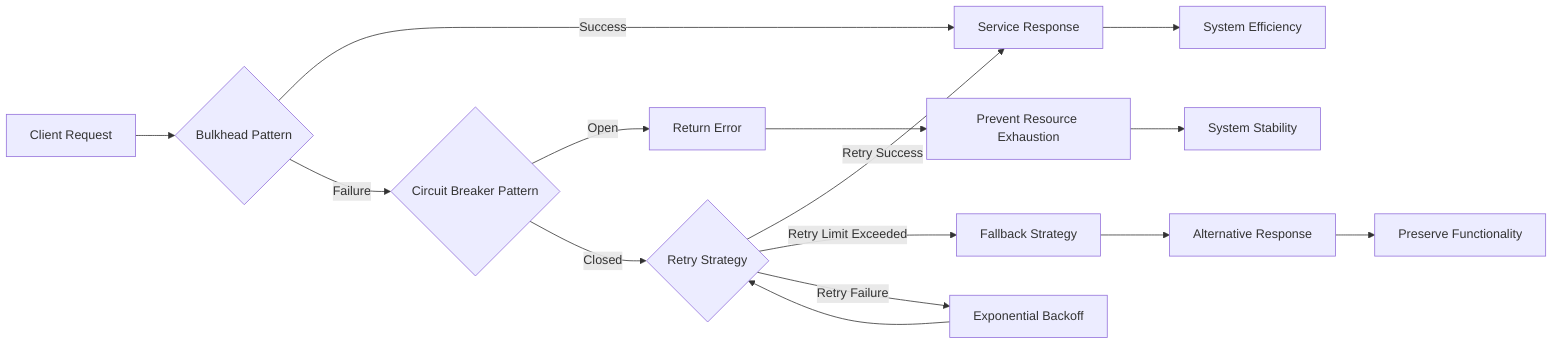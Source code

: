 flowchart LR
    A[Client Request] --> B{Bulkhead Pattern}
    B -- Success --> C[Service Response]
    B -- Failure --> D{Circuit Breaker Pattern}
    D -- Open --> E[Return Error]
    D -- Closed --> F{Retry Strategy}
    F -- Retry Success --> C
    F -- Retry Limit Exceeded --> G[Fallback Strategy]
    G --> H[Alternative Response]
    F -- Retry Failure --> I[Exponential Backoff]
    I --> F
    E --> J[Prevent Resource Exhaustion]
    J --> K[System Stability]
    H --> L[Preserve Functionality]
    C --> M[System Efficiency]